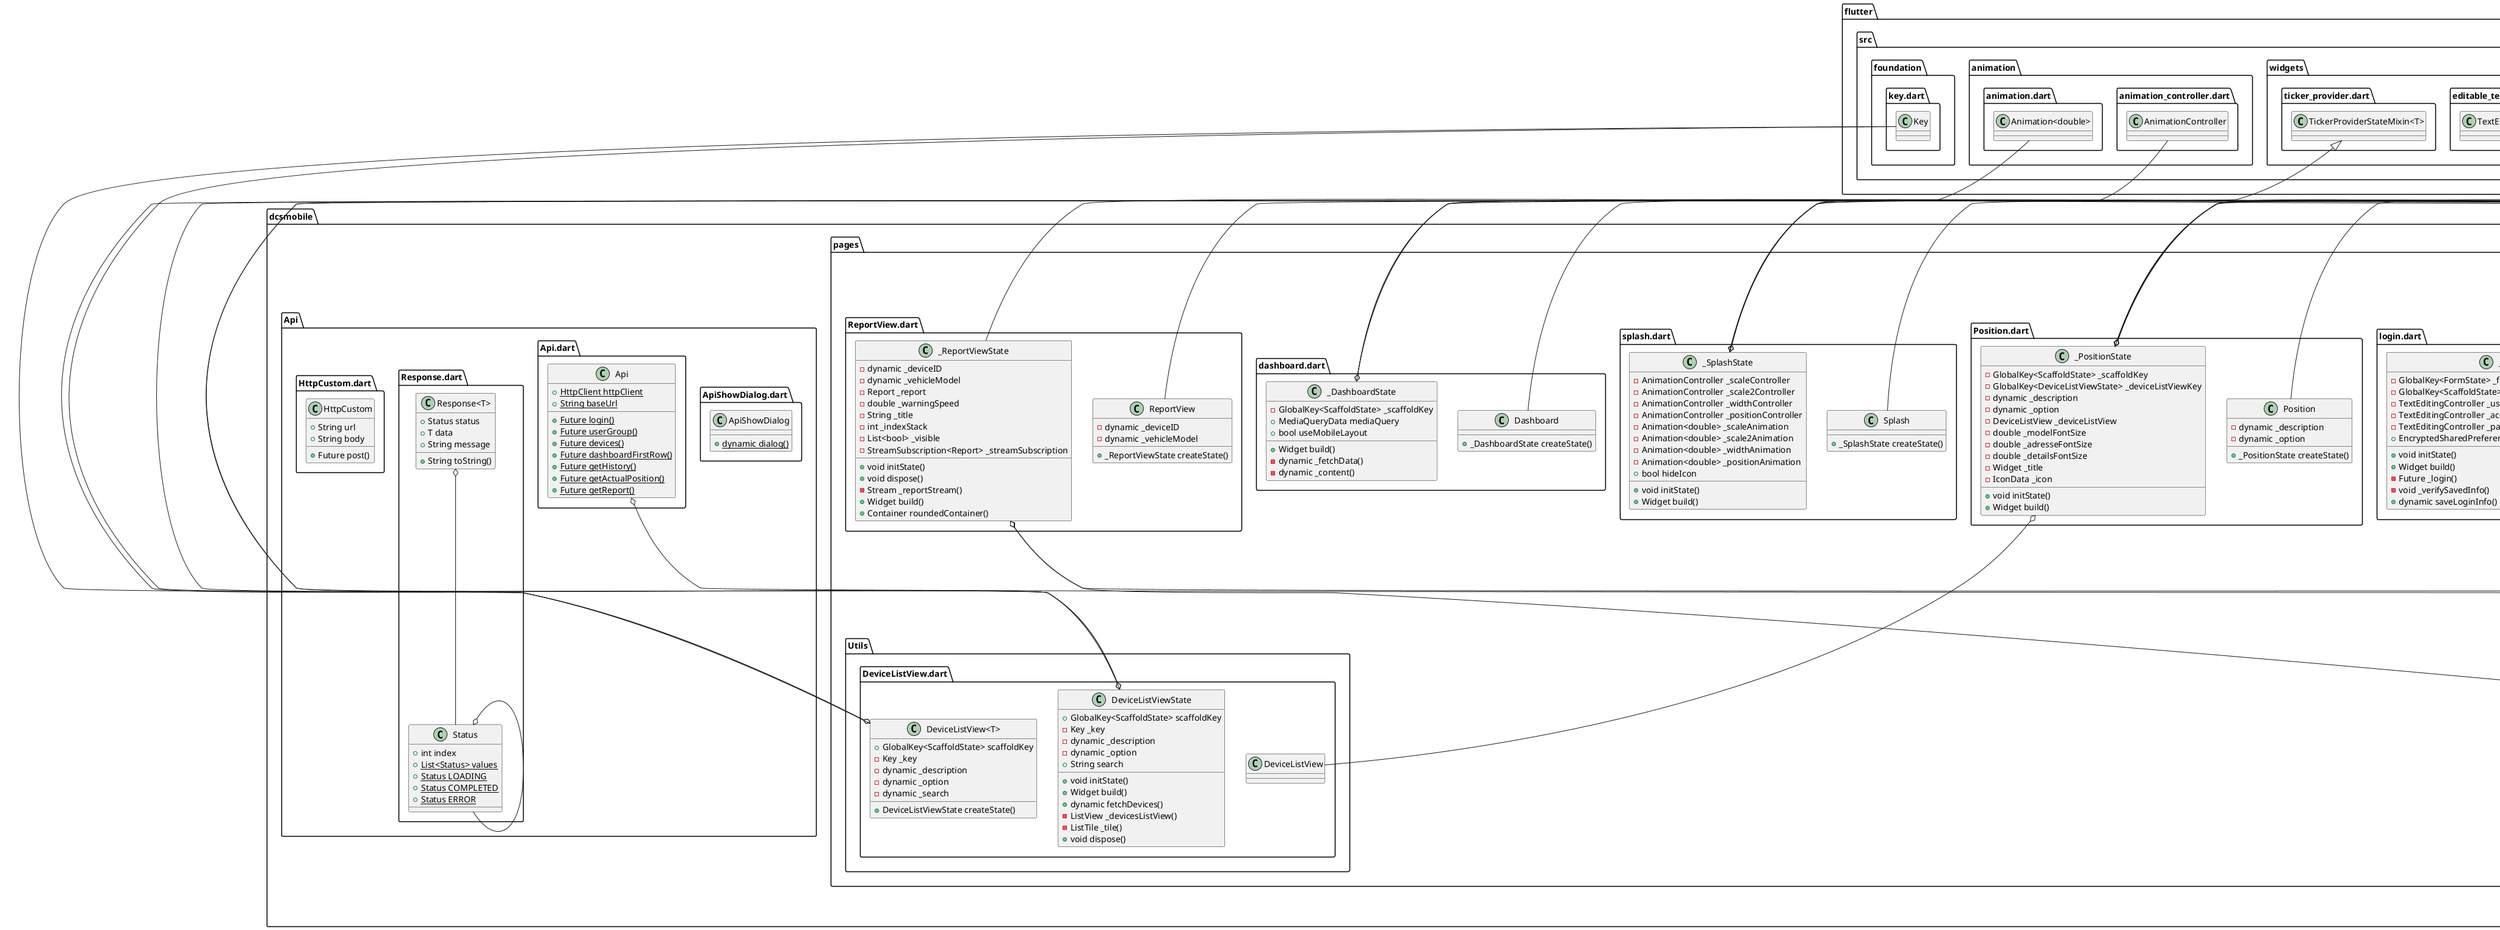 @startuml
set namespaceSeparator ::

class "dcsmobile::models::DeviceList.dart::DeviceList" {
  -String _accountID
  -String _deviceID
  -String _groupID
  -String _vehicleModel
  -double _latitude
  -double _longitude
  -num _timestamp
  -double _speedKPH
  +String groupID
  +String accountID
  +String deviceID
  +String vehicleModel
  +double latitude
  +double longitude
  +num timestamp
  +double speedKPH
  +String timestampAsString
  +String toString()
}

class "dcsmobile::models::EventData.dart::EventData" {
  -String _deviceID
  -num _timestamp
  -double _latitude
  -double _longitude
  -double _altitude
  -double _speedKPH
  +String deviceID
  +double timestamp
  +double latitude
  +double longitude
  +double altitude
  +double speedKPH
}

class "dcsmobile::models::Group.dart::Group" {
  -String _accountID
  -String _userID
  -String _groupID
  +String userID
  +String accountID
  +String groupID
}

class "dcsmobile::models::Device.dart::Device" {
  -String _accountID
  -String _deviceID
  -String _vehicleModel
  -double _latitude
  -double _longitude
  -num _timestamp
  -double _speedKPH
  +String accountID
  +String deviceID
  +String vehicleModel
  +double latitude
  +double longitude
  +num timestamp
  +double speedKPH
  +String timestampAsString
  +Future<String> address
  +String toString()
}

class "dcsmobile::models::User.dart::User" {
  -String _accountID
  -String _userID
  -String _password
  +List<DeviceList> devices
  +String userID
  +String accountID
  +String password
}

class "dcsmobile::models::Account.dart::Account" {
  -String _accountID
  -String _password
  +List<Device> devices
  +String accountID
  +String password
}

class "dcsmobile::models::Report.dart::Report" {
  -String _deviceID
  -double _maxSpeed
  -double _avgSpeed
  -double _distance
  -double _runningTime
  -double _parkingTime
  +String deviceID
  +double maxSpeed
  +double runningTime
  +double parkingTime
  +double distance
  +double avgSpeed
  +String parkingTimeAsString
  +List<String> parkingTimeAsStringList
  +String runningTimeAsString
  +List<String> runningTimeAsStringList
}

class "dcsmobile::widgets::dashboard::customswipper.dart::CustomSwipper" {
  +MediaQueryData mediaQuery
  +dynamic data
  +_CustomSwipperState createState()
}

"dcsmobile::widgets::dashboard::customswipper.dart::CustomSwipper" o-- "flutter::src::widgets::media_query.dart::MediaQueryData"
"flutter::src::widgets::framework.dart::StatefulWidget" <|-- "dcsmobile::widgets::dashboard::customswipper.dart::CustomSwipper"

class "dcsmobile::widgets::dashboard::customswipper.dart::_CustomSwipperState" {
  +MediaQueryData mediaQuery
  +dynamic data
  +double itemHeight
  +double itemWidth
  +double boxConstraints
  +void initState()
  +Widget build()
  +Container customContainer()
}

"dcsmobile::widgets::dashboard::customswipper.dart::_CustomSwipperState" o-- "flutter::src::widgets::media_query.dart::MediaQueryData"
"flutter::src::widgets::framework.dart::State<T>" <|-- "dcsmobile::widgets::dashboard::customswipper.dart::_CustomSwipperState"

class "dcsmobile::widgets::dashboard::dashboardfirstrow.dart::DashboardFirstRow" {
  +GlobalKey<ScaffoldState> scaffoldKey
  +dynamic data
  +_DashboardFirstRowState createState()
}

"dcsmobile::widgets::dashboard::dashboardfirstrow.dart::DashboardFirstRow" o-- "flutter::src::widgets::framework.dart::GlobalKey<ScaffoldState>"
"flutter::src::widgets::framework.dart::StatefulWidget" <|-- "dcsmobile::widgets::dashboard::dashboardfirstrow.dart::DashboardFirstRow"

class "dcsmobile::widgets::dashboard::dashboardfirstrow.dart::_DashboardFirstRowState" {
  +GlobalKey<ScaffoldState> scaffoldKey
  +dynamic data
  -int _indexStack
  -double _top
  -double _bottom
  -double _left
  -double _right
  +Widget build()
}

"dcsmobile::widgets::dashboard::dashboardfirstrow.dart::_DashboardFirstRowState" o-- "flutter::src::widgets::framework.dart::GlobalKey<ScaffoldState>"
"flutter::src::widgets::framework.dart::State<T>" <|-- "dcsmobile::widgets::dashboard::dashboardfirstrow.dart::_DashboardFirstRowState"

class "dcsmobile::widgets::dashboard::dashboardsecondrow.dart::DashboardSecondRow" {
  +_DashboardSecondRowState createState()
}

"flutter::src::widgets::framework.dart::StatefulWidget" <|-- "dcsmobile::widgets::dashboard::dashboardsecondrow.dart::DashboardSecondRow"

class "dcsmobile::widgets::dashboard::dashboardsecondrow.dart::_DashboardSecondRowState" {
  -int _indexStack
  -List<bool> _visible
  +Widget build()
}

"flutter::src::widgets::framework.dart::State<T>" <|-- "dcsmobile::widgets::dashboard::dashboardsecondrow.dart::_DashboardSecondRowState"

class "dcsmobile::widgets::dashboard::transparentcontainer.dart::TransparentContainer" {
  +IconData icon
  +dynamic quantity
  +dynamic description
  +_TransparentContainerState createState()
}

"dcsmobile::widgets::dashboard::transparentcontainer.dart::TransparentContainer" o-- "flutter::src::widgets::icon_data.dart::IconData"
"flutter::src::widgets::framework.dart::StatefulWidget" <|-- "dcsmobile::widgets::dashboard::transparentcontainer.dart::TransparentContainer"

class "dcsmobile::widgets::dashboard::transparentcontainer.dart::_TransparentContainerState" {
  +IconData icon
  +dynamic quantity
  +dynamic description
  -double _fontSize
  -double _iconSize
  +Widget build()
}

"dcsmobile::widgets::dashboard::transparentcontainer.dart::_TransparentContainerState" o-- "flutter::src::widgets::icon_data.dart::IconData"
"flutter::src::widgets::framework.dart::State<T>" <|-- "dcsmobile::widgets::dashboard::transparentcontainer.dart::_TransparentContainerState"

class "dcsmobile::widgets::dashboard::roundedcontainer.dart::RoundedContainer" {
  +dynamic colors
  +dynamic maxSubject
  +dynamic maxValue
  +dynamic model
  +_RoundedContainerState createState()
}

"flutter::src::widgets::framework.dart::StatefulWidget" <|-- "dcsmobile::widgets::dashboard::roundedcontainer.dart::RoundedContainer"

class "dcsmobile::widgets::dashboard::roundedcontainer.dart::_RoundedContainerState" {
  +dynamic colors
  +dynamic maxSubject
  +dynamic maxValue
  +dynamic model
  -double _heightContainer
  -double _widthContainer
  -double _fontSize
  +Widget build()
}

"flutter::src::widgets::framework.dart::State<T>" <|-- "dcsmobile::widgets::dashboard::roundedcontainer.dart::_RoundedContainerState"

class "dcsmobile::Api::ApiShowDialog.dart::ApiShowDialog" {
  {static} +dynamic dialog()
}

class "dcsmobile::Api::Api.dart::Api" {
  {static} +HttpClient httpClient
  {static} +String baseUrl
  {static} +Future login()
  {static} +Future userGroup()
  {static} +Future devices()
  {static} +Future dashboardFirstRow()
  {static} +Future getHistory()
  {static} +Future getActualPosition()
  {static} +Future getReport()
}

"dcsmobile::Api::Api.dart::Api" o-- "dart::_http::HttpClient"

class "dcsmobile::Api::Response.dart::Status" {
  +int index
  {static} +List<Status> values
  {static} +Status LOADING
  {static} +Status COMPLETED
  {static} +Status ERROR
}

"dcsmobile::Api::Response.dart::Status" o-- "dcsmobile::Api::Response.dart::Status"

class "dcsmobile::Api::Response.dart::Response<T>" {
  +Status status
  +T data
  +String message
  +String toString()
}

"dcsmobile::Api::Response.dart::Response<T>" o-- "dcsmobile::Api::Response.dart::Status"

class "dcsmobile::Api::HttpCustom.dart::HttpCustom" {
  +String url
  +String body
  +Future post()
}

class "dcsmobile::animations::fadeanimation.dart::FadeAnimation" {
  +double delay
  +Widget child
  +Widget build()
}

"dcsmobile::animations::fadeanimation.dart::FadeAnimation" o-- "flutter::src::widgets::framework.dart::Widget"
"flutter::src::widgets::framework.dart::StatelessWidget" <|-- "dcsmobile::animations::fadeanimation.dart::FadeAnimation"

class "dcsmobile::animations::speedometer.dart::Speedometer" {
  +double size
  +double minValue
  +double maxValue
  +double currentValue
  +double warningValue
  +Color backgroundColor
  +Color meterColor
  +Color warningColor
  +Color kimColor
  +TextStyle displayNumericStyle
  +String displayText
  +TextStyle displayTextStyle
  +_SpeedometerState createState()
}

"dcsmobile::animations::speedometer.dart::Speedometer" o-- "dart::ui::Color"
"dcsmobile::animations::speedometer.dart::Speedometer" o-- "flutter::src::painting::text_style.dart::TextStyle"
"flutter::src::widgets::framework.dart::StatefulWidget" <|-- "dcsmobile::animations::speedometer.dart::Speedometer"

class "dcsmobile::animations::speedometer.dart::_SpeedometerState" {
  +Widget build()
}

"flutter::src::widgets::framework.dart::State<T>" <|-- "dcsmobile::animations::speedometer.dart::_SpeedometerState"

class "dcsmobile::animations::speedometer.dart::ArcPainter" {
  +double startAngle
  +double sweepAngle
  +Color color
  +void paint()
  +bool shouldRepaint()
}

"dcsmobile::animations::speedometer.dart::ArcPainter" o-- "dart::ui::Color"
"flutter::src::rendering::custom_paint.dart::CustomPainter" <|-- "dcsmobile::animations::speedometer.dart::ArcPainter"

class "dcsmobile::animations::speedometer.dart::TriangleClipper" {
  +Path getClip()
  +bool shouldReclip()
}

"flutter::src::rendering::proxy_box.dart::CustomClipper<T>" <|-- "dcsmobile::animations::speedometer.dart::TriangleClipper"

class "dcsmobile::animations::speedometer.dart::KimClipper" {
  +Path getClip()
  +bool shouldReclip()
}

"flutter::src::rendering::proxy_box.dart::CustomClipper<T>" <|-- "dcsmobile::animations::speedometer.dart::KimClipper"

class "dcsmobile::commons::fancyappbar.dart::FancyAppBar" {
  +String text
  +Color statusBarColor
  +double contentHeight
  +bool rightShow
  +void Function() callback
  +GlobalKey<ScaffoldState> scaffoldKey
  +Size preferredSize
  +_FancyAppBarState createState()
}

"dcsmobile::commons::fancyappbar.dart::FancyAppBar" o-- "dart::ui::Color"
"dcsmobile::commons::fancyappbar.dart::FancyAppBar" o-- "dart::ui::void Function()"
"dcsmobile::commons::fancyappbar.dart::FancyAppBar" o-- "flutter::src::widgets::framework.dart::GlobalKey<ScaffoldState>"
"dcsmobile::commons::fancyappbar.dart::FancyAppBar" o-- "dart::ui::Size"
"flutter::src::widgets::framework.dart::StatefulWidget" <|-- "dcsmobile::commons::fancyappbar.dart::FancyAppBar"
"flutter::src::widgets::preferred_size.dart::PreferredSizeWidget" <|-- "dcsmobile::commons::fancyappbar.dart::FancyAppBar"

class "dcsmobile::commons::fancyappbar.dart::_FancyAppBarState" {
  +GlobalKey<ScaffoldState> scaffoldKey
  -double _iconSize
  +Widget build()
}

"dcsmobile::commons::fancyappbar.dart::_FancyAppBarState" o-- "flutter::src::widgets::framework.dart::GlobalKey<ScaffoldState>"
"flutter::src::widgets::framework.dart::State<T>" <|-- "dcsmobile::commons::fancyappbar.dart::_FancyAppBarState"

class "dcsmobile::commons::FECommons.dart::FECommons" {
  {static} -String _title
  {static} +AppBar appBar
}

"dcsmobile::commons::FECommons.dart::FECommons" o-- "flutter::src::material::app_bar.dart::AppBar"

class "dcsmobile::commons::FEDrawer.dart::FEDrawer" {
  +Widget build()
}

"flutter::src::widgets::framework.dart::StatelessWidget" <|-- "dcsmobile::commons::FEDrawer.dart::FEDrawer"

class "dcsmobile::charts::donutautolabelchart.dart::DonutAutoLabelChart" {
  +List<Series> seriesList
  +bool animate
  +Widget build()
  {static} -List _createSampleData()
}

"flutter::src::widgets::framework.dart::StatelessWidget" <|-- "dcsmobile::charts::donutautolabelchart.dart::DonutAutoLabelChart"

class "dcsmobile::charts::donutautolabelchart.dart::VehicleStatus" {
  +String status
  +num value
  +Color colorVal
}

"dcsmobile::charts::donutautolabelchart.dart::VehicleStatus" o-- "dart::ui::Color"

class "dcsmobile::pages::Utils::DeviceListView.dart::DeviceListView<T>" {
  +GlobalKey<ScaffoldState> scaffoldKey
  -Key _key
  -dynamic _description
  -dynamic _option
  -dynamic _search
  +DeviceListViewState createState()
}

"dcsmobile::pages::Utils::DeviceListView.dart::DeviceListView<T>" o-- "flutter::src::widgets::framework.dart::GlobalKey<ScaffoldState>"
"dcsmobile::pages::Utils::DeviceListView.dart::DeviceListView<T>" o-- "flutter::src::foundation::key.dart::Key"
"flutter::src::widgets::framework.dart::StatefulWidget" <|-- "dcsmobile::pages::Utils::DeviceListView.dart::DeviceListView<T>"

class "dcsmobile::pages::Utils::DeviceListView.dart::DeviceListViewState" {
  +GlobalKey<ScaffoldState> scaffoldKey
  -Key _key
  -dynamic _description
  -dynamic _option
  +String search
  +void initState()
  +Widget build()
  +dynamic fetchDevices()
  -ListView _devicesListView()
  -ListTile _tile()
  +void dispose()
}

"dcsmobile::pages::Utils::DeviceListView.dart::DeviceListViewState" o-- "flutter::src::widgets::framework.dart::GlobalKey<ScaffoldState>"
"dcsmobile::pages::Utils::DeviceListView.dart::DeviceListViewState" o-- "flutter::src::foundation::key.dart::Key"
"flutter::src::widgets::framework.dart::State<T>" <|-- "dcsmobile::pages::Utils::DeviceListView.dart::DeviceListViewState"

class "dcsmobile::pages::login.dart::Login" {
  +_LoginState createState()
}

"flutter::src::widgets::framework.dart::StatefulWidget" <|-- "dcsmobile::pages::login.dart::Login"

class "dcsmobile::pages::login.dart::_LoginState" {
  -GlobalKey<FormState> _formKey
  -GlobalKey<ScaffoldState> _scaffoldKey
  -TextEditingController _usernameController
  -TextEditingController _accountController
  -TextEditingController _passwordController
  +EncryptedSharedPreferences encryptedSharedPreferences
  +void initState()
  +Widget build()
  -Future _login()
  -void _verifySavedInfo()
  +dynamic saveLoginInfo()
}

"dcsmobile::pages::login.dart::_LoginState" o-- "flutter::src::widgets::framework.dart::GlobalKey<FormState>"
"dcsmobile::pages::login.dart::_LoginState" o-- "flutter::src::widgets::framework.dart::GlobalKey<ScaffoldState>"
"dcsmobile::pages::login.dart::_LoginState" o-- "flutter::src::widgets::editable_text.dart::TextEditingController"
"dcsmobile::pages::login.dart::_LoginState" o-- "encrypted_shared_preferences::encrypted_shared_preferences.dart::EncryptedSharedPreferences"
"flutter::src::widgets::framework.dart::State<T>" <|-- "dcsmobile::pages::login.dart::_LoginState"

class "dcsmobile::pages::Position.dart::Position" {
  -dynamic _description
  -dynamic _option
  +_PositionState createState()
}

"flutter::src::widgets::framework.dart::StatefulWidget" <|-- "dcsmobile::pages::Position.dart::Position"

class "dcsmobile::pages::Position.dart::_PositionState" {
  -GlobalKey<ScaffoldState> _scaffoldKey
  -GlobalKey<DeviceListViewState> _deviceListViewKey
  -dynamic _description
  -dynamic _option
  -DeviceListView _deviceListView
  -double _modelFontSize
  -double _adresseFontSize
  -double _detailsFontSize
  -Widget _title
  -IconData _icon
  +void initState()
  +Widget build()
}

"dcsmobile::pages::Position.dart::_PositionState" o-- "flutter::src::widgets::framework.dart::GlobalKey<ScaffoldState>"
"dcsmobile::pages::Position.dart::_PositionState" o-- "flutter::src::widgets::framework.dart::GlobalKey<DeviceListViewState>"
"dcsmobile::pages::Position.dart::_PositionState" o-- "dcsmobile::pages::Utils::DeviceListView.dart::DeviceListView"
"dcsmobile::pages::Position.dart::_PositionState" o-- "flutter::src::widgets::framework.dart::Widget"
"dcsmobile::pages::Position.dart::_PositionState" o-- "flutter::src::widgets::icon_data.dart::IconData"
"flutter::src::widgets::framework.dart::State<T>" <|-- "dcsmobile::pages::Position.dart::_PositionState"

class "dcsmobile::pages::vehicleliveposition.dart::VehicleLivePosition" {
  +dynamic deviceID
  +dynamic option
  +_VehicleLivePositionState createState()
}

"flutter::src::widgets::framework.dart::StatefulWidget" <|-- "dcsmobile::pages::vehicleliveposition.dart::VehicleLivePosition"

class "dcsmobile::pages::vehicleliveposition.dart::_VehicleLivePositionState" {
  -dynamic _deviceID
  -dynamic _option
  -GoogleMapController _googleMapController
  -Uint8List _carPin
  -Uint8List _markerPin
  -GlobalKey<ScaffoldState> _scaffoldKey
  -Map<MarkerId, Marker> _markers
  -Set<Polyline> _polylines
  -List<LatLng> _route
  -StreamSubscription<EventData> _streamSubscription
  -Position _lastPosition
  -Marker _marker
  -double _speedKPH
  -double _warningSpeed
  -CameraPosition _kGooglePlex
  +void initState()
  -double _getMyBearing()
  +void dispose()
  -Stream _eventDataStream()
  -dynamic _loadCarPin()
  +Widget build()
  -dynamic _setData()
}

"dcsmobile::pages::vehicleliveposition.dart::_VehicleLivePositionState" o-- "google_maps_flutter::google_maps_flutter.dart::GoogleMapController"
"dcsmobile::pages::vehicleliveposition.dart::_VehicleLivePositionState" o-- "dart::typed_data::Uint8List"
"dcsmobile::pages::vehicleliveposition.dart::_VehicleLivePositionState" o-- "flutter::src::widgets::framework.dart::GlobalKey<ScaffoldState>"
"dcsmobile::pages::vehicleliveposition.dart::_VehicleLivePositionState" o-- "dart::async::StreamSubscription<EventData>"
"dcsmobile::pages::vehicleliveposition.dart::_VehicleLivePositionState" o-- "geolocator::geolocator.dart::Position"
"dcsmobile::pages::vehicleliveposition.dart::_VehicleLivePositionState" o-- "google_maps_flutter_platform_interface::src::types::marker.dart::Marker"
"dcsmobile::pages::vehicleliveposition.dart::_VehicleLivePositionState" o-- "google_maps_flutter_platform_interface::src::types::camera.dart::CameraPosition"
"flutter::src::widgets::framework.dart::State<T>" <|-- "dcsmobile::pages::vehicleliveposition.dart::_VehicleLivePositionState"

class "dcsmobile::pages::splash.dart::Splash" {
  +_SplashState createState()
}

"flutter::src::widgets::framework.dart::StatefulWidget" <|-- "dcsmobile::pages::splash.dart::Splash"

class "dcsmobile::pages::splash.dart::_SplashState" {
  -AnimationController _scaleController
  -AnimationController _scale2Controller
  -AnimationController _widthController
  -AnimationController _positionController
  -Animation<double> _scaleAnimation
  -Animation<double> _scale2Animation
  -Animation<double> _widthAnimation
  -Animation<double> _positionAnimation
  +bool hideIcon
  +void initState()
  +Widget build()
}

"dcsmobile::pages::splash.dart::_SplashState" o-- "flutter::src::animation::animation_controller.dart::AnimationController"
"dcsmobile::pages::splash.dart::_SplashState" o-- "flutter::src::animation::animation.dart::Animation<double>"
"flutter::src::widgets::framework.dart::State<T>" <|-- "dcsmobile::pages::splash.dart::_SplashState"
"flutter::src::widgets::ticker_provider.dart::TickerProviderStateMixin<T>" <|-- "dcsmobile::pages::splash.dart::_SplashState"

class "dcsmobile::pages::dashboard.dart::Dashboard" {
  +_DashboardState createState()
}

"flutter::src::widgets::framework.dart::StatefulWidget" <|-- "dcsmobile::pages::dashboard.dart::Dashboard"

class "dcsmobile::pages::dashboard.dart::_DashboardState" {
  -GlobalKey<ScaffoldState> _scaffoldKey
  +MediaQueryData mediaQuery
  +bool useMobileLayout
  +Widget build()
  -dynamic _fetchData()
  -dynamic _content()
}

"dcsmobile::pages::dashboard.dart::_DashboardState" o-- "flutter::src::widgets::framework.dart::GlobalKey<ScaffoldState>"
"dcsmobile::pages::dashboard.dart::_DashboardState" o-- "flutter::src::widgets::media_query.dart::MediaQueryData"
"flutter::src::widgets::framework.dart::State<T>" <|-- "dcsmobile::pages::dashboard.dart::_DashboardState"

class "dcsmobile::pages::ReportView.dart::ReportView" {
  -dynamic _deviceID
  -dynamic _vehicleModel
  +_ReportViewState createState()
}

"flutter::src::widgets::framework.dart::StatefulWidget" <|-- "dcsmobile::pages::ReportView.dart::ReportView"

class "dcsmobile::pages::ReportView.dart::_ReportViewState" {
  -dynamic _deviceID
  -dynamic _vehicleModel
  -Report _report
  -double _warningSpeed
  -String _title
  -int _indexStack
  -List<bool> _visible
  -StreamSubscription<Report> _streamSubscription
  +void initState()
  +void dispose()
  -Stream _reportStream()
  +Widget build()
  +Container roundedContainer()
}

"dcsmobile::pages::ReportView.dart::_ReportViewState" o-- "dcsmobile::models::Report.dart::Report"
"dcsmobile::pages::ReportView.dart::_ReportViewState" o-- "dart::async::StreamSubscription<Report>"
"flutter::src::widgets::framework.dart::State<T>" <|-- "dcsmobile::pages::ReportView.dart::_ReportViewState"


@enduml